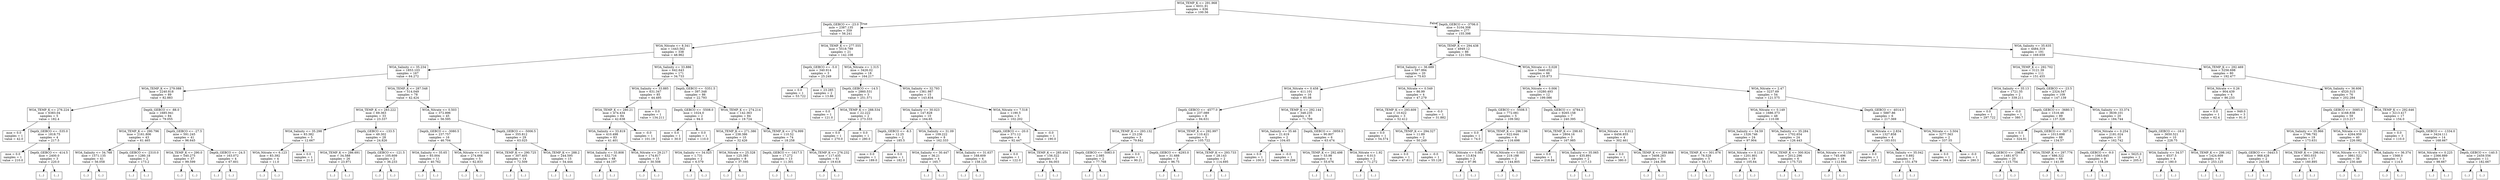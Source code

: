 digraph Tree {
node [shape=box] ;
0 [label="WOA_TEMP_K <= 291.968\nmse = 6031.91\nsamples = 636\nvalue = 100.56"] ;
1 [label="Depth_GEBCO <= -23.0\nmse = 2387.135\nsamples = 359\nvalue = 56.241"] ;
0 -> 1 [labeldistance=2.5, labelangle=45, headlabel="True"] ;
2 [label="WOA_Nitrate <= 8.341\nmse = 1443.562\nsamples = 338\nvalue = 48.962"] ;
1 -> 2 ;
3 [label="WOA_Salinity <= 35.234\nmse = 1853.103\nsamples = 167\nvalue = 64.272"] ;
2 -> 3 ;
4 [label="WOA_TEMP_K <= 279.088\nmse = 2240.818\nsamples = 89\nvalue = 82.883"] ;
3 -> 4 ;
5 [label="WOA_TEMP_K <= 276.224\nmse = 6383.04\nsamples = 5\nvalue = 182.4"] ;
4 -> 5 ;
6 [label="mse = 0.0\nsamples = 1\nvalue = 42.0"] ;
5 -> 6 ;
7 [label="Depth_GEBCO <= -535.0\nmse = 1818.75\nsamples = 4\nvalue = 217.5"] ;
5 -> 7 ;
8 [label="mse = 0.0\nsamples = 1\nvalue = 210.0"] ;
7 -> 8 ;
9 [label="Depth_GEBCO <= -414.5\nmse = 2400.0\nsamples = 3\nvalue = 220.0"] ;
7 -> 9 ;
10 [label="(...)"] ;
9 -> 10 ;
11 [label="(...)"] ;
9 -> 11 ;
12 [label="Depth_GEBCO <= -88.0\nmse = 1685.941\nsamples = 84\nvalue = 79.055"] ;
4 -> 12 ;
13 [label="WOA_TEMP_K <= 290.796\nmse = 2161.806\nsamples = 43\nvalue = 61.465"] ;
12 -> 13 ;
14 [label="WOA_Salinity <= 34.768\nmse = 1571.135\nsamples = 41\nvalue = 56.058"] ;
13 -> 14 ;
15 [label="(...)"] ;
14 -> 15 ;
60 [label="(...)"] ;
14 -> 60 ;
89 [label="Depth_GEBCO <= -2310.0\nmse = 1280.18\nsamples = 2\nvalue = 173.2"] ;
13 -> 89 ;
90 [label="(...)"] ;
89 -> 90 ;
91 [label="(...)"] ;
89 -> 91 ;
92 [label="Depth_GEBCO <= -27.5\nmse = 591.245\nsamples = 41\nvalue = 96.645"] ;
12 -> 92 ;
93 [label="WOA_TEMP_K <= 290.0\nmse = 540.275\nsamples = 37\nvalue = 99.599"] ;
92 -> 93 ;
94 [label="(...)"] ;
93 -> 94 ;
151 [label="(...)"] ;
93 -> 151 ;
158 [label="Depth_GEBCO <= -24.5\nmse = 163.072\nsamples = 4\nvalue = 67.601"] ;
92 -> 158 ;
159 [label="(...)"] ;
158 -> 159 ;
164 [label="(...)"] ;
158 -> 164 ;
165 [label="WOA_TEMP_K <= 287.548\nmse = 514.049\nsamples = 78\nvalue = 42.424"] ;
3 -> 165 ;
166 [label="WOA_TEMP_K <= 283.222\nmse = 69.363\nsamples = 33\nvalue = 23.337"] ;
165 -> 166 ;
167 [label="WOA_Salinity <= 35.298\nmse = 83.382\nsamples = 5\nvalue = 12.667"] ;
166 -> 167 ;
168 [label="WOA_Nitrate <= 6.123\nmse = 83.392\nsamples = 4\nvalue = 11.0"] ;
167 -> 168 ;
169 [label="(...)"] ;
168 -> 169 ;
170 [label="(...)"] ;
168 -> 170 ;
171 [label="mse = 0.0\nsamples = 1\nvalue = 21.0"] ;
167 -> 171 ;
172 [label="Depth_GEBCO <= -133.5\nmse = 49.302\nsamples = 28\nvalue = 24.826"] ;
166 -> 172 ;
173 [label="WOA_TEMP_K <= 286.691\nmse = 34.588\nsamples = 26\nvalue = 23.971"] ;
172 -> 173 ;
174 [label="(...)"] ;
173 -> 174 ;
183 [label="(...)"] ;
173 -> 183 ;
194 [label="Depth_GEBCO <= -121.5\nmse = 105.609\nsamples = 2\nvalue = 36.233"] ;
172 -> 194 ;
195 [label="(...)"] ;
194 -> 195 ;
196 [label="(...)"] ;
194 -> 196 ;
197 [label="WOA_Nitrate <= 0.503\nmse = 372.896\nsamples = 45\nvalue = 56.595"] ;
165 -> 197 ;
198 [label="Depth_GEBCO <= -3080.5\nmse = 237.757\nsamples = 16\nvalue = 46.704"] ;
197 -> 198 ;
199 [label="WOA_Salinity <= 35.65\nmse = 93.004\nsamples = 11\nvalue = 40.762"] ;
198 -> 199 ;
200 [label="(...)"] ;
199 -> 200 ;
203 [label="(...)"] ;
199 -> 203 ;
220 [label="WOA_Nitrate <= 0.144\nmse = 274.666\nsamples = 5\nvalue = 62.833"] ;
198 -> 220 ;
221 [label="(...)"] ;
220 -> 221 ;
224 [label="(...)"] ;
220 -> 224 ;
227 [label="Depth_GEBCO <= -5006.5\nmse = 355.812\nsamples = 29\nvalue = 63.025"] ;
197 -> 227 ;
228 [label="WOA_TEMP_K <= 290.725\nmse = 307.405\nsamples = 14\nvalue = 72.509"] ;
227 -> 228 ;
229 [label="(...)"] ;
228 -> 229 ;
244 [label="(...)"] ;
228 -> 244 ;
247 [label="WOA_TEMP_K <= 288.2\nmse = 244.595\nsamples = 15\nvalue = 54.444"] ;
227 -> 247 ;
248 [label="(...)"] ;
247 -> 248 ;
255 [label="(...)"] ;
247 -> 255 ;
274 [label="WOA_Salinity <= 33.886\nmse = 642.643\nsamples = 171\nvalue = 34.733"] ;
2 -> 274 ;
275 [label="WOA_Salinity <= 33.885\nmse = 631.347\nsamples = 85\nvalue = 44.495"] ;
274 -> 275 ;
276 [label="WOA_TEMP_K <= 280.21\nmse = 474.434\nsamples = 84\nvalue = 42.638"] ;
275 -> 276 ;
277 [label="WOA_Salinity <= 33.819\nmse = 410.498\nsamples = 83\nvalue = 41.401"] ;
276 -> 277 ;
278 [label="WOA_Salinity <= 33.808\nmse = 432.716\nsamples = 68\nvalue = 44.197"] ;
277 -> 278 ;
279 [label="(...)"] ;
278 -> 279 ;
354 [label="(...)"] ;
278 -> 354 ;
355 [label="WOA_Nitrate <= 29.217\nmse = 174.817\nsamples = 15\nvalue = 30.508"] ;
277 -> 355 ;
356 [label="(...)"] ;
355 -> 356 ;
381 [label="(...)"] ;
355 -> 381 ;
382 [label="mse = -0.0\nsamples = 1\nvalue = 101.19"] ;
276 -> 382 ;
383 [label="mse = 0.0\nsamples = 1\nvalue = 134.211"] ;
275 -> 383 ;
384 [label="Depth_GEBCO <= -5351.5\nmse = 397.348\nsamples = 86\nvalue = 22.793"] ;
274 -> 384 ;
385 [label="Depth_GEBCO <= -5508.0\nmse = 1024.0\nsamples = 2\nvalue = 94.0"] ;
384 -> 385 ;
386 [label="mse = 0.0\nsamples = 1\nvalue = 30.0"] ;
385 -> 386 ;
387 [label="mse = 0.0\nsamples = 1\nvalue = 110.0"] ;
385 -> 387 ;
388 [label="WOA_TEMP_K <= 274.214\nmse = 142.363\nsamples = 84\nvalue = 19.724"] ;
384 -> 388 ;
389 [label="WOA_TEMP_K <= 271.386\nmse = 238.386\nsamples = 10\nvalue = 32.426"] ;
388 -> 389 ;
390 [label="WOA_Salinity <= 34.025\nmse = 1.731\nsamples = 2\nvalue = 6.579"] ;
389 -> 390 ;
391 [label="(...)"] ;
390 -> 391 ;
392 [label="(...)"] ;
390 -> 392 ;
393 [label="WOA_Nitrate <= 25.328\nmse = 125.385\nsamples = 8\nvalue = 37.595"] ;
389 -> 393 ;
394 [label="(...)"] ;
393 -> 394 ;
403 [label="(...)"] ;
393 -> 403 ;
408 [label="WOA_TEMP_K <= 274.999\nmse = 110.52\nsamples = 74\nvalue = 18.258"] ;
388 -> 408 ;
409 [label="Depth_GEBCO <= -1617.5\nmse = 17.272\nsamples = 13\nvalue = 11.301"] ;
408 -> 409 ;
410 [label="(...)"] ;
409 -> 410 ;
425 [label="(...)"] ;
409 -> 425 ;
432 [label="WOA_TEMP_K <= 276.232\nmse = 117.435\nsamples = 61\nvalue = 19.618"] ;
408 -> 432 ;
433 [label="(...)"] ;
432 -> 433 ;
446 [label="(...)"] ;
432 -> 446 ;
509 [label="WOA_TEMP_K <= 277.555\nmse = 5518.789\nsamples = 21\nvalue = 142.108"] ;
1 -> 509 ;
510 [label="Depth_GEBCO <= -5.0\nmse = 340.914\nsamples = 3\nvalue = 25.249"] ;
509 -> 510 ;
511 [label="mse = 0.0\nsamples = 1\nvalue = 53.722"] ;
510 -> 511 ;
512 [label="mse = 23.285\nsamples = 2\nvalue = 13.86"] ;
510 -> 512 ;
513 [label="WOA_Nitrate <= 1.315\nmse = 3426.02\nsamples = 18\nvalue = 164.217"] ;
509 -> 513 ;
514 [label="Depth_GEBCO <= -14.5\nmse = 2860.531\nsamples = 3\nvalue = 251.571"] ;
513 -> 514 ;
515 [label="mse = 0.0\nsamples = 1\nvalue = 121.0"] ;
514 -> 515 ;
516 [label="WOA_TEMP_K <= 288.534\nmse = 22.222\nsamples = 2\nvalue = 273.333"] ;
514 -> 516 ;
517 [label="mse = 0.0\nsamples = 1\nvalue = 270.0"] ;
516 -> 517 ;
518 [label="mse = 0.0\nsamples = 1\nvalue = 280.0"] ;
516 -> 518 ;
519 [label="WOA_Salinity <= 32.793\nmse = 1361.987\nsamples = 15\nvalue = 143.834"] ;
513 -> 519 ;
520 [label="WOA_Salinity <= 30.023\nmse = 147.828\nsamples = 10\nvalue = 164.65"] ;
519 -> 520 ;
521 [label="Depth_GEBCO <= -8.5\nmse = 12.25\nsamples = 2\nvalue = 185.5"] ;
520 -> 521 ;
522 [label="mse = 0.0\nsamples = 1\nvalue = 189.0"] ;
521 -> 522 ;
523 [label="mse = 0.0\nsamples = 1\nvalue = 182.0"] ;
521 -> 523 ;
524 [label="WOA_Salinity <= 31.09\nmse = 109.222\nsamples = 8\nvalue = 162.333"] ;
520 -> 524 ;
525 [label="WOA_Salinity <= 30.447\nmse = 36.21\nsamples = 4\nvalue = 165.7"] ;
524 -> 525 ;
526 [label="(...)"] ;
525 -> 526 ;
529 [label="(...)"] ;
525 -> 529 ;
532 [label="WOA_Salinity <= 31.637\nmse = 168.609\nsamples = 4\nvalue = 158.125"] ;
524 -> 532 ;
533 [label="(...)"] ;
532 -> 533 ;
536 [label="(...)"] ;
532 -> 536 ;
539 [label="WOA_Nitrate <= 7.518\nmse = 1190.5\nsamples = 5\nvalue = 102.202"] ;
519 -> 539 ;
540 [label="Depth_GEBCO <= -20.0\nmse = 371.12\nsamples = 4\nvalue = 92.447"] ;
539 -> 540 ;
541 [label="mse = 0.0\nsamples = 1\nvalue = 122.0"] ;
540 -> 541 ;
542 [label="WOA_TEMP_K <= 285.454\nmse = 156.322\nsamples = 3\nvalue = 84.003"] ;
540 -> 542 ;
543 [label="(...)"] ;
542 -> 543 ;
546 [label="(...)"] ;
542 -> 546 ;
547 [label="mse = -0.0\nsamples = 1\nvalue = 190.0"] ;
539 -> 547 ;
548 [label="Depth_GEBCO <= -3706.0\nmse = 5104.308\nsamples = 277\nvalue = 155.398"] ;
0 -> 548 [labeldistance=2.5, labelangle=-45, headlabel="False"] ;
549 [label="WOA_TEMP_K <= 294.438\nmse = 4949.12\nsamples = 86\nvalue = 121.594"] ;
548 -> 549 ;
550 [label="WOA_Salinity <= 36.689\nmse = 597.994\nsamples = 20\nvalue = 75.63"] ;
549 -> 550 ;
551 [label="WOA_Nitrate <= 0.458\nmse = 411.101\nsamples = 16\nvalue = 85.08"] ;
550 -> 551 ;
552 [label="Depth_GEBCO <= -4577.0\nmse = 237.089\nsamples = 8\nvalue = 94.631"] ;
551 -> 552 ;
553 [label="WOA_TEMP_K <= 293.132\nmse = 23.236\nsamples = 3\nvalue = 79.842"] ;
552 -> 553 ;
554 [label="Depth_GEBCO <= -5083.0\nmse = 2.085\nsamples = 2\nvalue = 77.768"] ;
553 -> 554 ;
555 [label="(...)"] ;
554 -> 555 ;
556 [label="(...)"] ;
554 -> 556 ;
557 [label="mse = 0.0\nsamples = 1\nvalue = 90.21"] ;
553 -> 557 ;
558 [label="WOA_TEMP_K <= 292.997\nmse = 110.421\nsamples = 5\nvalue = 105.722"] ;
552 -> 558 ;
559 [label="Depth_GEBCO <= -4293.0\nmse = 31.688\nsamples = 3\nvalue = 96.75"] ;
558 -> 559 ;
560 [label="(...)"] ;
559 -> 560 ;
561 [label="(...)"] ;
559 -> 561 ;
562 [label="WOA_TEMP_K <= 293.733\nmse = 28.143\nsamples = 2\nvalue = 114.695"] ;
558 -> 562 ;
563 [label="(...)"] ;
562 -> 563 ;
564 [label="(...)"] ;
562 -> 564 ;
565 [label="WOA_TEMP_K <= 292.144\nmse = 348.235\nsamples = 8\nvalue = 71.709"] ;
551 -> 565 ;
566 [label="WOA_Salinity <= 35.46\nmse = 21.619\nsamples = 2\nvalue = 104.65"] ;
565 -> 566 ;
567 [label="mse = 0.0\nsamples = 1\nvalue = 100.0"] ;
566 -> 567 ;
568 [label="mse = -0.0\nsamples = 1\nvalue = 109.299"] ;
566 -> 568 ;
569 [label="Depth_GEBCO <= -3959.5\nmse = 90.807\nsamples = 6\nvalue = 63.474"] ;
565 -> 569 ;
570 [label="WOA_TEMP_K <= 292.498\nmse = 53.98\nsamples = 4\nvalue = 55.676"] ;
569 -> 570 ;
571 [label="(...)"] ;
570 -> 571 ;
572 [label="(...)"] ;
570 -> 572 ;
577 [label="WOA_Nitrate <= 1.92\nmse = 6.013\nsamples = 2\nvalue = 71.272"] ;
569 -> 577 ;
578 [label="(...)"] ;
577 -> 578 ;
579 [label="(...)"] ;
577 -> 579 ;
580 [label="WOA_Nitrate <= 0.549\nmse = 86.99\nsamples = 4\nvalue = 47.279"] ;
550 -> 580 ;
581 [label="WOA_TEMP_K <= 293.609\nmse = 10.622\nsamples = 3\nvalue = 52.412"] ;
580 -> 581 ;
582 [label="mse = 0.0\nsamples = 1\nvalue = 54.574"] ;
581 -> 582 ;
583 [label="WOA_TEMP_K <= 294.327\nmse = 11.89\nsamples = 2\nvalue = 50.249"] ;
581 -> 583 ;
584 [label="mse = 0.0\nsamples = 1\nvalue = 47.811"] ;
583 -> 584 ;
585 [label="mse = -0.0\nsamples = 1\nvalue = 55.126"] ;
583 -> 585 ;
586 [label="mse = -0.0\nsamples = 1\nvalue = 31.882"] ;
580 -> 586 ;
587 [label="WOA_Nitrate <= 0.028\nmse = 5440.652\nsamples = 66\nvalue = 135.873"] ;
549 -> 587 ;
588 [label="WOA_Nitrate <= 0.006\nmse = 10280.493\nsamples = 12\nvalue = 199.086"] ;
587 -> 588 ;
589 [label="Depth_GEBCO <= -5508.5\nmse = 772.081\nsamples = 5\nvalue = 109.582"] ;
588 -> 589 ;
590 [label="mse = 0.0\nsamples = 1\nvalue = 74.0"] ;
589 -> 590 ;
591 [label="WOA_TEMP_K <= 296.196\nmse = 622.644\nsamples = 4\nvalue = 116.698"] ;
589 -> 591 ;
592 [label="WOA_Nitrate <= 0.003\nmse = 13.834\nsamples = 2\nvalue = 97.96"] ;
591 -> 592 ;
593 [label="(...)"] ;
592 -> 593 ;
594 [label="(...)"] ;
592 -> 594 ;
595 [label="WOA_Nitrate <= 0.003\nmse = 219.188\nsamples = 2\nvalue = 144.805"] ;
591 -> 595 ;
596 [label="(...)"] ;
595 -> 596 ;
597 [label="(...)"] ;
595 -> 597 ;
598 [label="Depth_GEBCO <= -4784.0\nmse = 9265.158\nsamples = 7\nvalue = 240.395"] ;
588 -> 598 ;
599 [label="WOA_TEMP_K <= 298.65\nmse = 2804.16\nsamples = 3\nvalue = 167.985"] ;
598 -> 599 ;
600 [label="mse = 0.0\nsamples = 1\nvalue = 218.84"] ;
599 -> 600 ;
601 [label="WOA_Salinity <= 35.065\nmse = 435.891\nsamples = 2\nvalue = 117.13"] ;
599 -> 601 ;
602 [label="(...)"] ;
601 -> 602 ;
603 [label="(...)"] ;
601 -> 603 ;
604 [label="WOA_Nitrate <= 0.012\nmse = 6456.855\nsamples = 4\nvalue = 302.461"] ;
598 -> 604 ;
605 [label="mse = 0.0\nsamples = 1\nvalue = 380.0"] ;
604 -> 605 ;
606 [label="WOA_TEMP_K <= 299.868\nmse = 3408.283\nsamples = 3\nvalue = 244.306"] ;
604 -> 606 ;
607 [label="(...)"] ;
606 -> 607 ;
610 [label="(...)"] ;
606 -> 610 ;
611 [label="WOA_Nitrate <= 2.47\nmse = 3237.69\nsamples = 54\nvalue = 121.575"] ;
587 -> 611 ;
612 [label="WOA_Nitrate <= 0.149\nmse = 1686.373\nsamples = 48\nvalue = 110.08"] ;
611 -> 612 ;
613 [label="WOA_Salinity <= 34.59\nmse = 1326.746\nsamples = 24\nvalue = 97.904"] ;
612 -> 613 ;
614 [label="WOA_TEMP_K <= 301.076\nmse = 78.528\nsamples = 5\nvalue = 58.117"] ;
613 -> 614 ;
615 [label="(...)"] ;
614 -> 615 ;
618 [label="(...)"] ;
614 -> 618 ;
623 [label="WOA_Nitrate <= 0.118\nmse = 1201.801\nsamples = 19\nvalue = 105.64"] ;
613 -> 623 ;
624 [label="(...)"] ;
623 -> 624 ;
655 [label="(...)"] ;
623 -> 655 ;
658 [label="WOA_Salinity <= 35.284\nmse = 1702.654\nsamples = 24\nvalue = 126.443"] ;
612 -> 658 ;
659 [label="WOA_TEMP_K <= 300.924\nmse = 2012.296\nsamples = 6\nvalue = 175.725"] ;
658 -> 659 ;
660 [label="(...)"] ;
659 -> 660 ;
665 [label="(...)"] ;
659 -> 665 ;
670 [label="WOA_Nitrate <= 0.159\nmse = 745.496\nsamples = 18\nvalue = 112.644"] ;
658 -> 670 ;
671 [label="(...)"] ;
670 -> 671 ;
672 [label="(...)"] ;
670 -> 672 ;
705 [label="Depth_GEBCO <= -4014.0\nmse = 5887.86\nsamples = 6\nvalue = 217.369"] ;
611 -> 705 ;
706 [label="WOA_Nitrate <= 2.834\nmse = 1327.858\nsamples = 4\nvalue = 183.031"] ;
705 -> 706 ;
707 [label="mse = 0.0\nsamples = 1\nvalue = 225.1"] ;
706 -> 707 ;
708 [label="WOA_Salinity <= 35.042\nmse = 0.892\nsamples = 3\nvalue = 151.479"] ;
706 -> 708 ;
709 [label="(...)"] ;
708 -> 709 ;
710 [label="(...)"] ;
708 -> 710 ;
713 [label="WOA_Nitrate <= 3.504\nmse = 3277.563\nsamples = 2\nvalue = 337.55"] ;
705 -> 713 ;
714 [label="mse = 0.0\nsamples = 1\nvalue = 394.8"] ;
713 -> 714 ;
715 [label="mse = -0.0\nsamples = 1\nvalue = 280.3"] ;
713 -> 715 ;
716 [label="WOA_Salinity <= 35.635\nmse = 4484.319\nsamples = 191\nvalue = 169.659"] ;
548 -> 716 ;
717 [label="WOA_TEMP_K <= 292.702\nmse = 3121.39\nsamples = 111\nvalue = 151.455"] ;
716 -> 717 ;
718 [label="WOA_Salinity <= 35.13\nmse = 1721.35\nsamples = 2\nvalue = 339.211"] ;
717 -> 718 ;
719 [label="mse = 0.0\nsamples = 1\nvalue = 297.722"] ;
718 -> 719 ;
720 [label="mse = -0.0\nsamples = 1\nvalue = 380.7"] ;
718 -> 720 ;
721 [label="Depth_GEBCO <= -23.5\nmse = 2324.547\nsamples = 109\nvalue = 147.139"] ;
717 -> 721 ;
722 [label="Depth_GEBCO <= -3680.5\nmse = 1516.46\nsamples = 89\nvalue = 137.328"] ;
721 -> 722 ;
723 [label="mse = 0.0\nsamples = 1\nvalue = 324.91"] ;
722 -> 723 ;
724 [label="Depth_GEBCO <= -507.5\nmse = 1013.698\nsamples = 88\nvalue = 134.57"] ;
722 -> 724 ;
725 [label="Depth_GEBCO <= -2965.5\nmse = 1481.673\nsamples = 20\nvalue = 115.754"] ;
724 -> 725 ;
726 [label="(...)"] ;
725 -> 726 ;
749 [label="(...)"] ;
725 -> 749 ;
764 [label="WOA_TEMP_K <= 297.776\nmse = 686.322\nsamples = 68\nvalue = 141.09"] ;
724 -> 764 ;
765 [label="(...)"] ;
764 -> 765 ;
826 [label="(...)"] ;
764 -> 826 ;
859 [label="WOA_Salinity <= 33.374\nmse = 3639.101\nsamples = 20\nvalue = 184.744"] ;
721 -> 859 ;
860 [label="WOA_Nitrate <= 0.254\nmse = 2181.024\nsamples = 10\nvalue = 162.742"] ;
859 -> 860 ;
861 [label="Depth_GEBCO <= -9.0\nmse = 1063.645\nsamples = 8\nvalue = 154.29"] ;
860 -> 861 ;
862 [label="(...)"] ;
861 -> 862 ;
865 [label="(...)"] ;
861 -> 865 ;
872 [label="mse = 5625.0\nsamples = 2\nvalue = 205.0"] ;
860 -> 872 ;
873 [label="Depth_GEBCO <= -16.0\nmse = 3650.521\nsamples = 10\nvalue = 228.75"] ;
859 -> 873 ;
874 [label="WOA_Salinity <= 34.57\nmse = 4537.5\nsamples = 4\nvalue = 180.0"] ;
873 -> 874 ;
875 [label="(...)"] ;
874 -> 875 ;
876 [label="(...)"] ;
874 -> 876 ;
877 [label="WOA_TEMP_K <= 298.162\nmse = 1424.609\nsamples = 6\nvalue = 253.125"] ;
873 -> 877 ;
878 [label="(...)"] ;
877 -> 878 ;
881 [label="(...)"] ;
877 -> 881 ;
884 [label="WOA_TEMP_K <= 292.469\nmse = 5256.698\nsamples = 80\nvalue = 192.477"] ;
716 -> 884 ;
885 [label="WOA_Nitrate <= 0.26\nmse = 904.439\nsamples = 4\nvalue = 86.233"] ;
884 -> 885 ;
886 [label="mse = 0.0\nsamples = 1\nvalue = 62.4"] ;
885 -> 886 ;
887 [label="mse = 949.0\nsamples = 3\nvalue = 91.0"] ;
885 -> 887 ;
888 [label="WOA_Salinity <= 36.606\nmse = 4520.315\nsamples = 76\nvalue = 202.284"] ;
884 -> 888 ;
889 [label="Depth_GEBCO <= -3085.0\nmse = 4168.838\nsamples = 59\nvalue = 213.217"] ;
888 -> 889 ;
890 [label="WOA_Salinity <= 35.966\nmse = 1796.792\nsamples = 19\nvalue = 173.631"] ;
889 -> 890 ;
891 [label="Depth_GEBCO <= -3443.5\nmse = 968.428\nsamples = 2\nvalue = 243.68"] ;
890 -> 891 ;
892 [label="(...)"] ;
891 -> 892 ;
893 [label="(...)"] ;
891 -> 893 ;
894 [label="WOA_TEMP_K <= 296.041\nmse = 893.033\nsamples = 17\nvalue = 160.895"] ;
890 -> 894 ;
895 [label="(...)"] ;
894 -> 895 ;
898 [label="(...)"] ;
894 -> 898 ;
919 [label="WOA_Nitrate <= 0.53\nmse = 4264.959\nsamples = 40\nvalue = 226.082"] ;
889 -> 919 ;
920 [label="WOA_Nitrate <= 0.174\nmse = 3861.522\nsamples = 38\nvalue = 230.449"] ;
919 -> 920 ;
921 [label="(...)"] ;
920 -> 921 ;
950 [label="(...)"] ;
920 -> 950 ;
961 [label="WOA_Salinity <= 36.374\nmse = 1568.0\nsamples = 2\nvalue = 114.0"] ;
919 -> 961 ;
962 [label="(...)"] ;
961 -> 962 ;
963 [label="(...)"] ;
961 -> 963 ;
964 [label="WOA_TEMP_K <= 292.646\nmse = 3213.417\nsamples = 17\nvalue = 154.0"] ;
888 -> 964 ;
965 [label="mse = 0.0\nsamples = 3\nvalue = 110.0"] ;
964 -> 965 ;
966 [label="Depth_GEBCO <= -1334.0\nmse = 3424.111\nsamples = 14\nvalue = 168.667"] ;
964 -> 966 ;
967 [label="WOA_Nitrate <= 0.225\nmse = 2366.889\nsamples = 3\nvalue = 98.667"] ;
966 -> 967 ;
968 [label="(...)"] ;
967 -> 968 ;
971 [label="(...)"] ;
967 -> 971 ;
972 [label="Depth_GEBCO <= -140.5\nmse = 2459.556\nsamples = 11\nvalue = 182.667"] ;
966 -> 972 ;
973 [label="(...)"] ;
972 -> 973 ;
976 [label="(...)"] ;
972 -> 976 ;
}